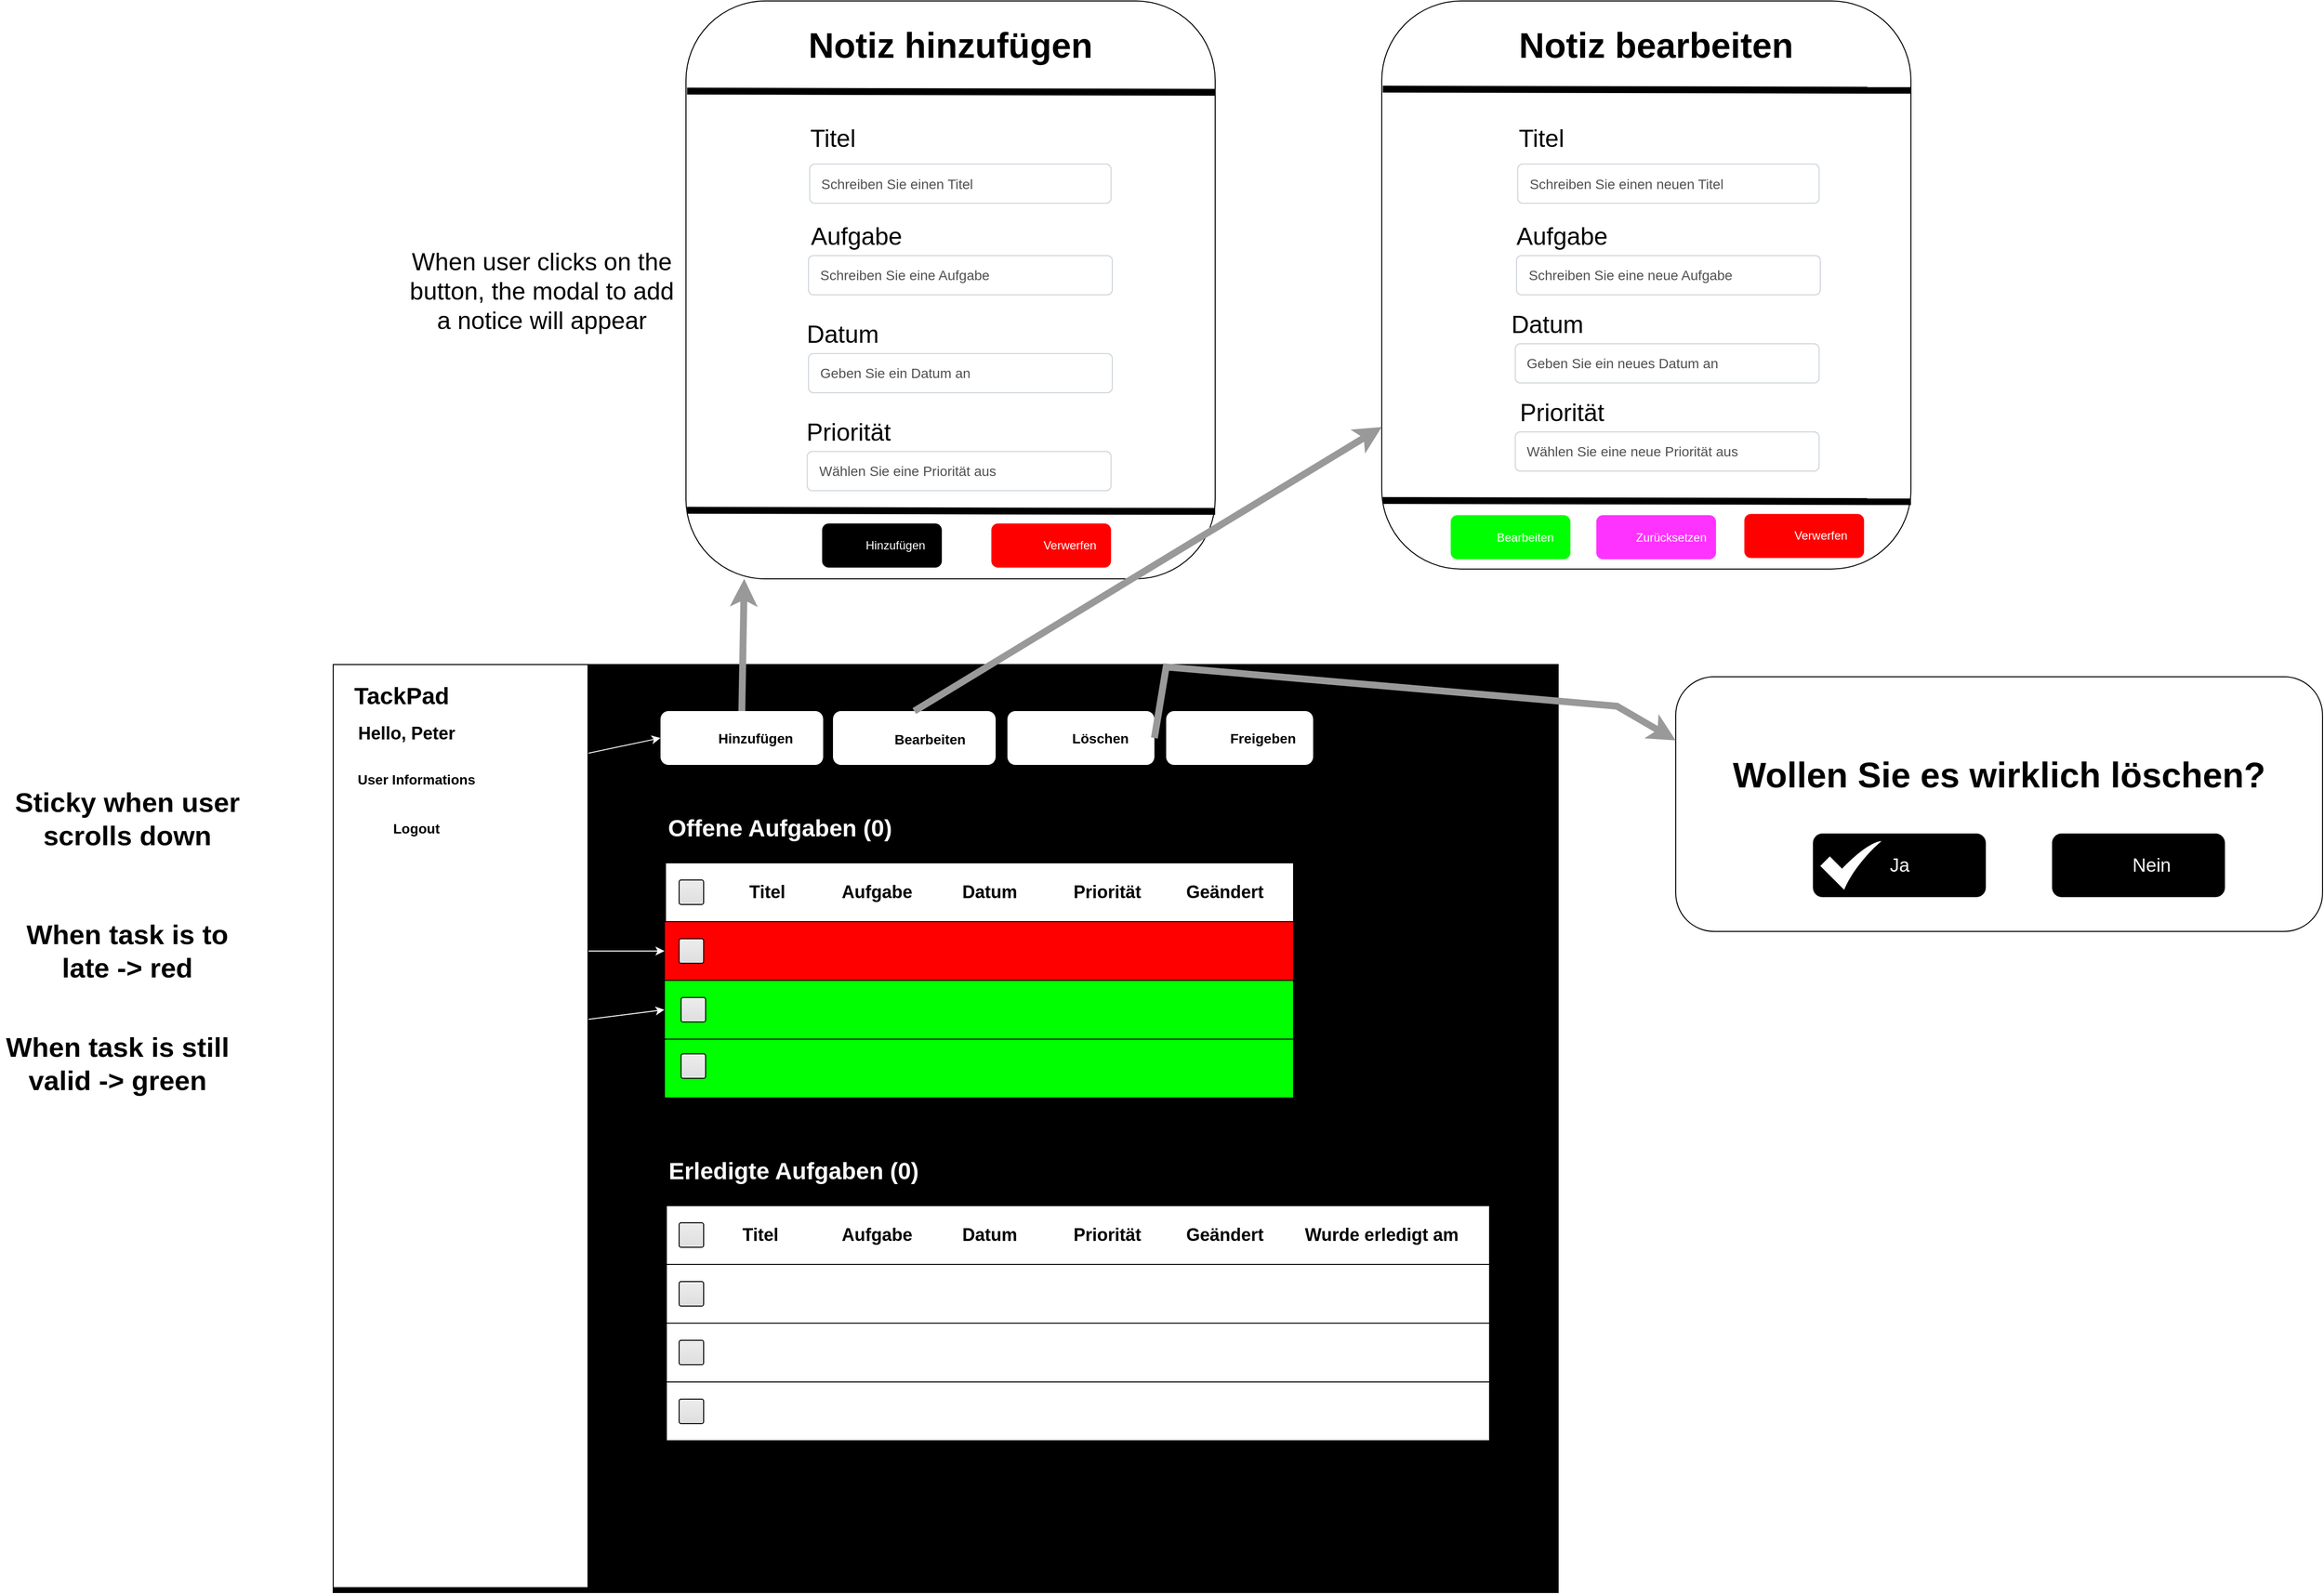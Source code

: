 <mxfile version="18.0.3" type="device"><diagram id="ZkyfkKnYPTTSoiyvhygS" name="Page-1"><mxGraphModel dx="2354" dy="1455" grid="1" gridSize="10" guides="1" tooltips="1" connect="1" arrows="1" fold="1" page="1" pageScale="1" pageWidth="1169" pageHeight="827" math="0" shadow="0"><root><mxCell id="0"/><mxCell id="1" parent="0"/><mxCell id="JCLSbibU0EcS6iKmHp3H-20" value="" style="rounded=0;whiteSpace=wrap;html=1;fillColor=#000000;" parent="1" vertex="1"><mxGeometry y="67.5" width="1250" height="947.5" as="geometry"/></mxCell><mxCell id="JCLSbibU0EcS6iKmHp3H-6" value="" style="rounded=0;whiteSpace=wrap;html=1;" parent="1" vertex="1"><mxGeometry x="339.1" y="270" width="640.9" height="60" as="geometry"/></mxCell><mxCell id="JCLSbibU0EcS6iKmHp3H-7" value="&lt;h1&gt;&lt;font color=&quot;#ffffff&quot;&gt;Offene Aufgaben (0)&lt;/font&gt;&lt;/h1&gt;" style="text;html=1;strokeColor=none;fillColor=none;align=center;verticalAlign=middle;whiteSpace=wrap;rounded=0;" parent="1" vertex="1"><mxGeometry x="338" y="220" width="236" height="30" as="geometry"/></mxCell><mxCell id="JCLSbibU0EcS6iKmHp3H-8" value="" style="rounded=0;whiteSpace=wrap;html=1;fillColor=#FF0000;" parent="1" vertex="1"><mxGeometry x="338" y="330" width="642" height="60" as="geometry"/></mxCell><mxCell id="JCLSbibU0EcS6iKmHp3H-9" value="" style="rounded=0;whiteSpace=wrap;html=1;fillColor=#00FF00;" parent="1" vertex="1"><mxGeometry x="338" y="390" width="642" height="60" as="geometry"/></mxCell><mxCell id="JCLSbibU0EcS6iKmHp3H-10" value="" style="rounded=0;whiteSpace=wrap;html=1;fillColor=#00FF00;" parent="1" vertex="1"><mxGeometry x="338" y="450" width="642" height="60" as="geometry"/></mxCell><mxCell id="JCLSbibU0EcS6iKmHp3H-11" value="" style="rounded=0;whiteSpace=wrap;html=1;" parent="1" vertex="1"><mxGeometry x="340" y="620" width="840" height="60" as="geometry"/></mxCell><mxCell id="JCLSbibU0EcS6iKmHp3H-12" value="&lt;h1&gt;&lt;font color=&quot;#ffffff&quot;&gt;Erledigte Aufgaben (0)&lt;/font&gt;&lt;/h1&gt;" style="text;html=1;strokeColor=none;fillColor=none;align=center;verticalAlign=middle;whiteSpace=wrap;rounded=0;" parent="1" vertex="1"><mxGeometry x="340" y="570" width="260" height="30" as="geometry"/></mxCell><mxCell id="JCLSbibU0EcS6iKmHp3H-13" value="" style="rounded=0;whiteSpace=wrap;html=1;" parent="1" vertex="1"><mxGeometry x="340" y="740" width="840" height="60" as="geometry"/></mxCell><mxCell id="JCLSbibU0EcS6iKmHp3H-14" value="" style="rounded=0;whiteSpace=wrap;html=1;" parent="1" vertex="1"><mxGeometry x="340" y="680" width="840" height="60" as="geometry"/></mxCell><mxCell id="JCLSbibU0EcS6iKmHp3H-15" value="" style="rounded=0;whiteSpace=wrap;html=1;" parent="1" vertex="1"><mxGeometry x="340" y="800" width="840" height="60" as="geometry"/></mxCell><mxCell id="JCLSbibU0EcS6iKmHp3H-16" value="&lt;font style=&quot;font-size: 14.04px;&quot; color=&quot;#000000&quot;&gt;&lt;b&gt;&amp;nbsp; &amp;nbsp; &amp;nbsp; &amp;nbsp; &amp;nbsp; Löschen&lt;/b&gt;&lt;/font&gt;" style="rounded=1;fillColor=#FFFFFF;strokeColor=none;html=1;fontColor=#ffffff;align=center;verticalAlign=middle;fontStyle=0;fontSize=12;sketch=0;" parent="1" vertex="1"><mxGeometry x="688" y="115" width="150" height="55" as="geometry"/></mxCell><mxCell id="JCLSbibU0EcS6iKmHp3H-17" value="&lt;h2&gt;&lt;font style=&quot;font-size: 14.04px;&quot; color=&quot;#000000&quot;&gt;&amp;nbsp; &amp;nbsp; &amp;nbsp; &amp;nbsp; Bearbeiten&lt;/font&gt;&lt;/h2&gt;" style="rounded=1;fillColor=#FFFFFF;strokeColor=none;html=1;fontColor=#ffffff;align=center;verticalAlign=middle;fontStyle=0;fontSize=12;sketch=0;" parent="1" vertex="1"><mxGeometry x="510" y="115" width="166" height="55" as="geometry"/></mxCell><mxCell id="JCLSbibU0EcS6iKmHp3H-19" value="&lt;font color=&quot;#000000&quot; style=&quot;font-size: 14.04px;&quot;&gt;&lt;b&gt;&amp;nbsp; &amp;nbsp; &amp;nbsp; &amp;nbsp; &amp;nbsp; &amp;nbsp; Freigeben&lt;/b&gt;&lt;/font&gt;" style="rounded=1;fillColor=#FFFFFF;strokeColor=none;html=1;fontColor=#ffffff;align=center;verticalAlign=middle;fontStyle=0;fontSize=12;sketch=0;" parent="1" vertex="1"><mxGeometry x="850" y="115" width="150" height="55" as="geometry"/></mxCell><mxCell id="JCLSbibU0EcS6iKmHp3H-22" value="&lt;h2&gt;&lt;font color=&quot;#000000&quot;&gt;Titel&lt;/font&gt;&lt;/h2&gt;" style="text;html=1;strokeColor=none;fillColor=none;align=center;verticalAlign=middle;whiteSpace=wrap;rounded=0;fontColor=#FFFFFF;" parent="1" vertex="1"><mxGeometry x="420" y="285" width="46" height="30" as="geometry"/></mxCell><mxCell id="JCLSbibU0EcS6iKmHp3H-24" value="&lt;h2&gt;&lt;font color=&quot;#000000&quot;&gt;Aufgabe&lt;/font&gt;&lt;/h2&gt;" style="text;html=1;strokeColor=none;fillColor=none;align=center;verticalAlign=middle;whiteSpace=wrap;rounded=0;fontColor=#FFFFFF;" parent="1" vertex="1"><mxGeometry x="520" y="285" width="70" height="30" as="geometry"/></mxCell><mxCell id="JCLSbibU0EcS6iKmHp3H-25" value="&lt;h2&gt;&lt;font color=&quot;#000000&quot;&gt;Datum&lt;/font&gt;&lt;/h2&gt;" style="text;html=1;strokeColor=none;fillColor=none;align=center;verticalAlign=middle;whiteSpace=wrap;rounded=0;fontColor=#FFFFFF;" parent="1" vertex="1"><mxGeometry x="640" y="285" width="60" height="30" as="geometry"/></mxCell><mxCell id="JCLSbibU0EcS6iKmHp3H-26" value="&lt;h2&gt;&lt;font color=&quot;#000000&quot;&gt;Priorität&lt;/font&gt;&lt;/h2&gt;" style="text;html=1;strokeColor=none;fillColor=none;align=center;verticalAlign=middle;whiteSpace=wrap;rounded=0;fontColor=#FFFFFF;" parent="1" vertex="1"><mxGeometry x="760" y="285" width="60" height="30" as="geometry"/></mxCell><mxCell id="JCLSbibU0EcS6iKmHp3H-27" value="&lt;h2&gt;&lt;font color=&quot;#000000&quot;&gt;Geändert&lt;/font&gt;&lt;/h2&gt;" style="text;html=1;strokeColor=none;fillColor=none;align=center;verticalAlign=middle;whiteSpace=wrap;rounded=0;fontColor=#FFFFFF;" parent="1" vertex="1"><mxGeometry x="870" y="285" width="80" height="30" as="geometry"/></mxCell><mxCell id="JCLSbibU0EcS6iKmHp3H-30" value="&lt;h2&gt;&lt;font color=&quot;#000000&quot;&gt;Titel&lt;/font&gt;&lt;/h2&gt;" style="text;html=1;strokeColor=none;fillColor=none;align=center;verticalAlign=middle;whiteSpace=wrap;rounded=0;fontColor=#FFFFFF;" parent="1" vertex="1"><mxGeometry x="406.0" y="635" width="60" height="30" as="geometry"/></mxCell><mxCell id="JCLSbibU0EcS6iKmHp3H-31" value="&lt;h2&gt;&lt;font color=&quot;#000000&quot;&gt;Aufgabe&lt;/font&gt;&lt;/h2&gt;" style="text;html=1;strokeColor=none;fillColor=none;align=center;verticalAlign=middle;whiteSpace=wrap;rounded=0;fontColor=#FFFFFF;" parent="1" vertex="1"><mxGeometry x="520" y="635" width="70" height="30" as="geometry"/></mxCell><mxCell id="JCLSbibU0EcS6iKmHp3H-33" value="&lt;h2&gt;&lt;font color=&quot;#000000&quot;&gt;Datum&lt;/font&gt;&lt;/h2&gt;" style="text;html=1;strokeColor=none;fillColor=none;align=center;verticalAlign=middle;whiteSpace=wrap;rounded=0;fontColor=#FFFFFF;" parent="1" vertex="1"><mxGeometry x="640" y="635" width="60" height="30" as="geometry"/></mxCell><mxCell id="JCLSbibU0EcS6iKmHp3H-34" value="&lt;h2&gt;&lt;font color=&quot;#000000&quot;&gt;Priorität&lt;/font&gt;&lt;/h2&gt;" style="text;html=1;strokeColor=none;fillColor=none;align=center;verticalAlign=middle;whiteSpace=wrap;rounded=0;fontColor=#FFFFFF;" parent="1" vertex="1"><mxGeometry x="760" y="635" width="60" height="30" as="geometry"/></mxCell><mxCell id="JCLSbibU0EcS6iKmHp3H-35" value="&lt;h2&gt;&lt;font color=&quot;#000000&quot;&gt;Geändert&lt;/font&gt;&lt;/h2&gt;" style="text;html=1;strokeColor=none;fillColor=none;align=center;verticalAlign=middle;whiteSpace=wrap;rounded=0;fontColor=#FFFFFF;" parent="1" vertex="1"><mxGeometry x="870" y="635" width="80" height="30" as="geometry"/></mxCell><mxCell id="JCLSbibU0EcS6iKmHp3H-36" value="&lt;h2&gt;&lt;font color=&quot;#000000&quot;&gt;Wurde erledigt am&lt;/font&gt;&lt;/h2&gt;" style="text;html=1;strokeColor=none;fillColor=none;align=center;verticalAlign=middle;whiteSpace=wrap;rounded=0;fontColor=#FFFFFF;" parent="1" vertex="1"><mxGeometry x="990" y="635" width="160" height="30" as="geometry"/></mxCell><mxCell id="JCLSbibU0EcS6iKmHp3H-49" value="&lt;h3&gt;&lt;font color=&quot;#000000&quot;&gt;&amp;nbsp; &amp;nbsp; &amp;nbsp; &amp;nbsp;Hinzufügen&lt;/font&gt;&lt;/h3&gt;" style="rounded=1;fillColor=#FFFFFF;strokeColor=none;html=1;fontColor=#ffffff;align=center;verticalAlign=middle;fontStyle=0;fontSize=12;sketch=0;labelBackgroundColor=none;labelBorderColor=none;" parent="1" vertex="1"><mxGeometry x="334" y="115" width="166" height="55" as="geometry"/></mxCell><mxCell id="JCLSbibU0EcS6iKmHp3H-50" value="" style="shape=image;html=1;verticalAlign=top;verticalLabelPosition=bottom;labelBackgroundColor=#ffffff;imageAspect=0;aspect=fixed;image=https://cdn0.iconfinder.com/data/icons/google-material-design-3-0/48/ic_add_circle_outline_48px-128.png;labelBorderColor=none;fontColor=#000000;fillColor=#FFFFFF;" parent="1" vertex="1"><mxGeometry x="340" y="122.5" width="40" height="40" as="geometry"/></mxCell><mxCell id="JCLSbibU0EcS6iKmHp3H-51" value="" style="shape=image;html=1;verticalAlign=top;verticalLabelPosition=bottom;labelBackgroundColor=#ffffff;imageAspect=0;aspect=fixed;image=https://cdn1.iconfinder.com/data/icons/material-core/18/create-128.png;labelBorderColor=none;fontColor=#000000;fillColor=#FFFFFF;" parent="1" vertex="1"><mxGeometry x="520" y="126.25" width="32.5" height="32.5" as="geometry"/></mxCell><mxCell id="JCLSbibU0EcS6iKmHp3H-52" value="" style="shape=image;html=1;verticalAlign=top;verticalLabelPosition=bottom;labelBackgroundColor=#ffffff;imageAspect=0;aspect=fixed;image=https://cdn4.iconfinder.com/data/icons/ionicons/512/icon-trash-a-128.png;labelBorderColor=none;fontSize=14.04;fontColor=#000000;fillColor=#FFFFFF;" parent="1" vertex="1"><mxGeometry x="690" y="117.5" width="50" height="50" as="geometry"/></mxCell><mxCell id="JCLSbibU0EcS6iKmHp3H-53" value="" style="shape=image;html=1;verticalAlign=top;verticalLabelPosition=bottom;labelBackgroundColor=#ffffff;imageAspect=0;aspect=fixed;image=https://cdn1.iconfinder.com/data/icons/social-media-vol-3/24/_share-128.png;labelBorderColor=none;fontSize=14.04;fontColor=#000000;fillColor=#FFFFFF;" parent="1" vertex="1"><mxGeometry x="857.5" y="121.25" width="42.5" height="42.5" as="geometry"/></mxCell><mxCell id="JCLSbibU0EcS6iKmHp3H-54" value="&lt;h1&gt;Sticky when user scrolls down&lt;/h1&gt;" style="text;html=1;strokeColor=none;fillColor=none;align=center;verticalAlign=middle;whiteSpace=wrap;rounded=0;labelBackgroundColor=none;labelBorderColor=none;fontSize=14.04;fontColor=#000000;" parent="1" vertex="1"><mxGeometry x="-330" y="210" width="240" height="30" as="geometry"/></mxCell><mxCell id="JCLSbibU0EcS6iKmHp3H-55" value="" style="endArrow=classic;html=1;rounded=0;fontSize=14.04;fontColor=#000000;strokeColor=#FFFFFF;entryX=0;entryY=0.5;entryDx=0;entryDy=0;" parent="1" target="JCLSbibU0EcS6iKmHp3H-49" edge="1"><mxGeometry width="50" height="50" relative="1" as="geometry"><mxPoint x="-80" y="230" as="sourcePoint"/><mxPoint x="-70" y="330" as="targetPoint"/></mxGeometry></mxCell><mxCell id="JCLSbibU0EcS6iKmHp3H-56" value="&lt;h1&gt;When task is to late -&amp;gt; red&lt;/h1&gt;" style="text;html=1;strokeColor=none;fillColor=none;align=center;verticalAlign=middle;whiteSpace=wrap;rounded=0;labelBackgroundColor=none;labelBorderColor=none;fontSize=14.04;fontColor=#000000;" parent="1" vertex="1"><mxGeometry x="-330" y="345" width="240" height="30" as="geometry"/></mxCell><mxCell id="JCLSbibU0EcS6iKmHp3H-57" value="&lt;h1&gt;When task is still valid -&amp;gt; green&lt;/h1&gt;" style="text;html=1;strokeColor=none;fillColor=none;align=center;verticalAlign=middle;whiteSpace=wrap;rounded=0;labelBackgroundColor=none;labelBorderColor=none;fontSize=14.04;fontColor=#000000;" parent="1" vertex="1"><mxGeometry x="-340" y="460" width="240" height="30" as="geometry"/></mxCell><mxCell id="JCLSbibU0EcS6iKmHp3H-58" value="" style="endArrow=classic;html=1;rounded=0;fontSize=14.04;fontColor=#000000;strokeColor=#FFFFFF;entryX=0;entryY=0.5;entryDx=0;entryDy=0;exitX=1;exitY=0.5;exitDx=0;exitDy=0;" parent="1" source="JCLSbibU0EcS6iKmHp3H-56" target="JCLSbibU0EcS6iKmHp3H-8" edge="1"><mxGeometry width="50" height="50" relative="1" as="geometry"><mxPoint x="-80" y="230" as="sourcePoint"/><mxPoint x="334" y="142.5" as="targetPoint"/><Array as="points"/></mxGeometry></mxCell><mxCell id="JCLSbibU0EcS6iKmHp3H-59" value="" style="endArrow=classic;html=1;rounded=0;fontSize=14.04;fontColor=#000000;strokeColor=#FFFFFF;entryX=0;entryY=0.5;entryDx=0;entryDy=0;exitX=1;exitY=0.5;exitDx=0;exitDy=0;" parent="1" source="JCLSbibU0EcS6iKmHp3H-57" target="JCLSbibU0EcS6iKmHp3H-9" edge="1"><mxGeometry width="50" height="50" relative="1" as="geometry"><mxPoint x="-80" y="230" as="sourcePoint"/><mxPoint x="334" y="142.5" as="targetPoint"/><Array as="points"/></mxGeometry></mxCell><mxCell id="JCLSbibU0EcS6iKmHp3H-60" value="" style="rounded=1;whiteSpace=wrap;html=1;labelBackgroundColor=none;labelBorderColor=none;fontSize=14.04;fontColor=#000000;fillColor=#FFFFFF;" parent="1" vertex="1"><mxGeometry x="360" y="-610" width="540" height="590" as="geometry"/></mxCell><mxCell id="JCLSbibU0EcS6iKmHp3H-61" value="&lt;h1&gt;&lt;font style=&quot;font-size: 36px;&quot;&gt;Notiz hinzufügen&lt;/font&gt;&lt;/h1&gt;" style="text;html=1;strokeColor=none;fillColor=none;align=center;verticalAlign=middle;whiteSpace=wrap;rounded=0;labelBackgroundColor=none;labelBorderColor=none;fontSize=14.04;fontColor=#000000;" parent="1" vertex="1"><mxGeometry x="480" y="-580" width="300" height="30" as="geometry"/></mxCell><mxCell id="JCLSbibU0EcS6iKmHp3H-62" value="Schreiben Sie einen Titel" style="html=1;shadow=0;dashed=0;shape=mxgraph.bootstrap.rrect;rSize=5;strokeColor=#CED4DA;strokeWidth=1;fillColor=#FFFFFF;fontColor=#505050;whiteSpace=wrap;align=left;verticalAlign=middle;spacingLeft=10;fontSize=14;labelBackgroundColor=none;labelBorderColor=none;" parent="1" vertex="1"><mxGeometry x="486.25" y="-443.5" width="307.5" height="40" as="geometry"/></mxCell><mxCell id="JCLSbibU0EcS6iKmHp3H-63" value="Schreiben Sie eine Aufgabe" style="html=1;shadow=0;dashed=0;shape=mxgraph.bootstrap.rrect;rSize=5;strokeColor=#CED4DA;strokeWidth=1;fillColor=#FFFFFF;fontColor=#505050;whiteSpace=wrap;align=left;verticalAlign=middle;spacingLeft=10;fontSize=14;labelBackgroundColor=none;labelBorderColor=none;" parent="1" vertex="1"><mxGeometry x="485" y="-350" width="310" height="40" as="geometry"/></mxCell><mxCell id="JCLSbibU0EcS6iKmHp3H-64" value="Geben Sie ein Datum an" style="html=1;shadow=0;dashed=0;shape=mxgraph.bootstrap.rrect;rSize=5;strokeColor=#CED4DA;strokeWidth=1;fillColor=#FFFFFF;fontColor=#505050;whiteSpace=wrap;align=left;verticalAlign=middle;spacingLeft=10;fontSize=14;labelBackgroundColor=none;labelBorderColor=none;" parent="1" vertex="1"><mxGeometry x="485" y="-250" width="310" height="40" as="geometry"/></mxCell><mxCell id="JCLSbibU0EcS6iKmHp3H-65" value="Wählen Sie eine Priorität aus" style="html=1;shadow=0;dashed=0;shape=mxgraph.bootstrap.rrect;rSize=5;strokeColor=#CED4DA;strokeWidth=1;fillColor=#FFFFFF;fontColor=#505050;whiteSpace=wrap;align=left;verticalAlign=middle;spacingLeft=10;fontSize=14;labelBackgroundColor=none;labelBorderColor=none;" parent="1" vertex="1"><mxGeometry x="483.75" y="-150" width="310" height="40" as="geometry"/></mxCell><mxCell id="JCLSbibU0EcS6iKmHp3H-66" value="&lt;h3&gt;&lt;font style=&quot;font-size: 25px; font-weight: normal;&quot;&gt;Titel&lt;/font&gt;&lt;/h3&gt;" style="text;html=1;strokeColor=none;fillColor=none;align=center;verticalAlign=middle;whiteSpace=wrap;rounded=0;labelBackgroundColor=none;labelBorderColor=none;fontSize=36;fontColor=#000000;" parent="1" vertex="1"><mxGeometry x="480" y="-490" width="60" height="30" as="geometry"/></mxCell><mxCell id="JCLSbibU0EcS6iKmHp3H-68" value="&lt;h3&gt;&lt;font style=&quot;font-size: 25px; font-weight: normal;&quot;&gt;Aufgabe&lt;/font&gt;&lt;/h3&gt;" style="text;html=1;strokeColor=none;fillColor=none;align=center;verticalAlign=middle;whiteSpace=wrap;rounded=0;labelBackgroundColor=none;labelBorderColor=none;fontSize=36;fontColor=#000000;" parent="1" vertex="1"><mxGeometry x="504" y="-390" width="60" height="30" as="geometry"/></mxCell><mxCell id="JCLSbibU0EcS6iKmHp3H-69" value="&lt;h3&gt;&lt;font style=&quot;font-size: 25px; font-weight: normal;&quot;&gt;Datum&lt;/font&gt;&lt;/h3&gt;" style="text;html=1;strokeColor=none;fillColor=none;align=center;verticalAlign=middle;whiteSpace=wrap;rounded=0;labelBackgroundColor=none;labelBorderColor=none;fontSize=36;fontColor=#000000;" parent="1" vertex="1"><mxGeometry x="490" y="-290" width="60" height="30" as="geometry"/></mxCell><mxCell id="JCLSbibU0EcS6iKmHp3H-70" value="&lt;h3&gt;&lt;font style=&quot;font-size: 25px; font-weight: normal;&quot;&gt;Priorität&lt;/font&gt;&lt;/h3&gt;" style="text;html=1;strokeColor=none;fillColor=none;align=center;verticalAlign=middle;whiteSpace=wrap;rounded=0;labelBackgroundColor=none;labelBorderColor=none;fontSize=36;fontColor=#000000;" parent="1" vertex="1"><mxGeometry x="495.5" y="-190" width="60" height="30" as="geometry"/></mxCell><mxCell id="JCLSbibU0EcS6iKmHp3H-71" value="" style="endArrow=classic;html=1;rounded=0;fontSize=25;fontColor=#000000;strokeColor=#999999;exitX=0.5;exitY=0;exitDx=0;exitDy=0;entryX=0.11;entryY=1;entryDx=0;entryDy=0;strokeWidth=7;entryPerimeter=0;" parent="1" source="JCLSbibU0EcS6iKmHp3H-49" target="JCLSbibU0EcS6iKmHp3H-60" edge="1"><mxGeometry width="50" height="50" relative="1" as="geometry"><mxPoint x="660" y="70" as="sourcePoint"/><mxPoint x="710" y="20" as="targetPoint"/></mxGeometry></mxCell><mxCell id="JCLSbibU0EcS6iKmHp3H-73" value="When user clicks on the button, the modal to add a notice will appear" style="text;html=1;strokeColor=none;fillColor=none;align=center;verticalAlign=middle;whiteSpace=wrap;rounded=0;labelBackgroundColor=none;labelBorderColor=none;fontSize=25;fontColor=#000000;" parent="1" vertex="1"><mxGeometry x="73" y="-330" width="280" height="30" as="geometry"/></mxCell><mxCell id="JCLSbibU0EcS6iKmHp3H-74" value="" style="rounded=1;whiteSpace=wrap;html=1;labelBackgroundColor=none;labelBorderColor=none;fontSize=14.04;fontColor=#000000;fillColor=#FFFFFF;" parent="1" vertex="1"><mxGeometry x="1070" y="-610" width="540" height="580" as="geometry"/></mxCell><mxCell id="JCLSbibU0EcS6iKmHp3H-75" value="&lt;h1&gt;&lt;font style=&quot;font-size: 36px;&quot;&gt;Notiz bearbeiten&lt;/font&gt;&lt;/h1&gt;" style="text;html=1;strokeColor=none;fillColor=none;align=center;verticalAlign=middle;whiteSpace=wrap;rounded=0;labelBackgroundColor=none;labelBorderColor=none;fontSize=14.04;fontColor=#000000;" parent="1" vertex="1"><mxGeometry x="1200" y="-575" width="300" height="20" as="geometry"/></mxCell><mxCell id="JCLSbibU0EcS6iKmHp3H-76" value="Schreiben Sie einen neuen Titel" style="html=1;shadow=0;dashed=0;shape=mxgraph.bootstrap.rrect;rSize=5;strokeColor=#CED4DA;strokeWidth=1;fillColor=#FFFFFF;fontColor=#505050;whiteSpace=wrap;align=left;verticalAlign=middle;spacingLeft=10;fontSize=14;labelBackgroundColor=none;labelBorderColor=none;" parent="1" vertex="1"><mxGeometry x="1208.75" y="-443.5" width="307.5" height="40" as="geometry"/></mxCell><mxCell id="JCLSbibU0EcS6iKmHp3H-77" value="Schreiben Sie eine neue Aufgabe" style="html=1;shadow=0;dashed=0;shape=mxgraph.bootstrap.rrect;rSize=5;strokeColor=#CED4DA;strokeWidth=1;fillColor=#FFFFFF;fontColor=#505050;whiteSpace=wrap;align=left;verticalAlign=middle;spacingLeft=10;fontSize=14;labelBackgroundColor=none;labelBorderColor=none;" parent="1" vertex="1"><mxGeometry x="1207.5" y="-350" width="310" height="40" as="geometry"/></mxCell><mxCell id="JCLSbibU0EcS6iKmHp3H-78" value="Geben Sie ein neues Datum an" style="html=1;shadow=0;dashed=0;shape=mxgraph.bootstrap.rrect;rSize=5;strokeColor=#CED4DA;strokeWidth=1;fillColor=#FFFFFF;fontColor=#505050;whiteSpace=wrap;align=left;verticalAlign=middle;spacingLeft=10;fontSize=14;labelBackgroundColor=none;labelBorderColor=none;" parent="1" vertex="1"><mxGeometry x="1206.25" y="-260" width="310" height="40" as="geometry"/></mxCell><mxCell id="JCLSbibU0EcS6iKmHp3H-79" value="Wählen Sie eine neue Priorität aus" style="html=1;shadow=0;dashed=0;shape=mxgraph.bootstrap.rrect;rSize=5;strokeColor=#CED4DA;strokeWidth=1;fillColor=#FFFFFF;fontColor=#505050;whiteSpace=wrap;align=left;verticalAlign=middle;spacingLeft=10;fontSize=14;labelBackgroundColor=none;labelBorderColor=none;" parent="1" vertex="1"><mxGeometry x="1206.25" y="-170" width="310" height="40" as="geometry"/></mxCell><mxCell id="JCLSbibU0EcS6iKmHp3H-80" value="&lt;h3&gt;&lt;font style=&quot;font-size: 25px; font-weight: normal;&quot;&gt;Titel&lt;/font&gt;&lt;/h3&gt;" style="text;html=1;strokeColor=none;fillColor=none;align=center;verticalAlign=middle;whiteSpace=wrap;rounded=0;labelBackgroundColor=none;labelBorderColor=none;fontSize=36;fontColor=#000000;" parent="1" vertex="1"><mxGeometry x="1202.5" y="-490" width="60" height="30" as="geometry"/></mxCell><mxCell id="JCLSbibU0EcS6iKmHp3H-81" value="&lt;h3&gt;&lt;font style=&quot;font-size: 25px; font-weight: normal;&quot;&gt;Aufgabe&lt;/font&gt;&lt;/h3&gt;" style="text;html=1;strokeColor=none;fillColor=none;align=center;verticalAlign=middle;whiteSpace=wrap;rounded=0;labelBackgroundColor=none;labelBorderColor=none;fontSize=36;fontColor=#000000;" parent="1" vertex="1"><mxGeometry x="1224" y="-390" width="60" height="30" as="geometry"/></mxCell><mxCell id="JCLSbibU0EcS6iKmHp3H-82" value="&lt;h3&gt;&lt;font style=&quot;font-size: 25px; font-weight: normal;&quot;&gt;Datum&lt;/font&gt;&lt;/h3&gt;" style="text;html=1;strokeColor=none;fillColor=none;align=center;verticalAlign=middle;whiteSpace=wrap;rounded=0;labelBackgroundColor=none;labelBorderColor=none;fontSize=36;fontColor=#000000;" parent="1" vertex="1"><mxGeometry x="1208.75" y="-300" width="60" height="30" as="geometry"/></mxCell><mxCell id="JCLSbibU0EcS6iKmHp3H-83" value="&lt;h3&gt;&lt;font style=&quot;font-size: 25px; font-weight: normal;&quot;&gt;Priorität&lt;/font&gt;&lt;/h3&gt;" style="text;html=1;strokeColor=none;fillColor=none;align=center;verticalAlign=middle;whiteSpace=wrap;rounded=0;labelBackgroundColor=none;labelBorderColor=none;fontSize=36;fontColor=#000000;" parent="1" vertex="1"><mxGeometry x="1224" y="-210" width="60" height="30" as="geometry"/></mxCell><mxCell id="JCLSbibU0EcS6iKmHp3H-84" value="&amp;nbsp; &amp;nbsp; &amp;nbsp; &amp;nbsp; Hinzufügen" style="rounded=1;fillColor=#000000;strokeColor=none;html=1;fontColor=#ffffff;align=center;verticalAlign=middle;fontStyle=0;fontSize=12;sketch=0;labelBackgroundColor=none;labelBorderColor=none;" parent="1" vertex="1"><mxGeometry x="498.93" y="-76.5" width="122.15" height="45" as="geometry"/></mxCell><mxCell id="JCLSbibU0EcS6iKmHp3H-85" value="&amp;nbsp; &amp;nbsp; &amp;nbsp; &amp;nbsp; &amp;nbsp; &amp;nbsp;Verwerfen" style="rounded=1;fillColor=#FF0000;strokeColor=none;html=1;fontColor=#ffffff;align=center;verticalAlign=middle;fontStyle=0;fontSize=12;sketch=0;labelBackgroundColor=none;labelBorderColor=none;" parent="1" vertex="1"><mxGeometry x="671.6" y="-76.5" width="122.15" height="45" as="geometry"/></mxCell><mxCell id="JCLSbibU0EcS6iKmHp3H-88" value="&amp;nbsp; &amp;nbsp; &amp;nbsp; &amp;nbsp; &amp;nbsp;Bearbeiten" style="rounded=1;fillColor=#00FF00;strokeColor=none;html=1;fontColor=#ffffff;align=center;verticalAlign=middle;fontStyle=0;fontSize=12;sketch=0;labelBackgroundColor=none;labelBorderColor=none;" parent="1" vertex="1"><mxGeometry x="1140.35" y="-85" width="122.15" height="45" as="geometry"/></mxCell><mxCell id="JCLSbibU0EcS6iKmHp3H-89" value="" style="endArrow=none;html=1;rounded=0;fontSize=25;fontColor=#000000;strokeColor=#000000;strokeWidth=7;exitX=0.002;exitY=0.156;exitDx=0;exitDy=0;exitPerimeter=0;entryX=1;entryY=0.158;entryDx=0;entryDy=0;entryPerimeter=0;" parent="1" source="JCLSbibU0EcS6iKmHp3H-60" target="JCLSbibU0EcS6iKmHp3H-60" edge="1"><mxGeometry width="50" height="50" relative="1" as="geometry"><mxPoint x="1040" y="-230" as="sourcePoint"/><mxPoint x="900" y="-518" as="targetPoint"/></mxGeometry></mxCell><mxCell id="JCLSbibU0EcS6iKmHp3H-90" value="" style="endArrow=none;html=1;rounded=0;fontSize=25;fontColor=#000000;strokeColor=#000000;strokeWidth=7;exitX=0.002;exitY=0.156;exitDx=0;exitDy=0;exitPerimeter=0;entryX=1;entryY=0.158;entryDx=0;entryDy=0;entryPerimeter=0;" parent="1" edge="1"><mxGeometry width="50" height="50" relative="1" as="geometry"><mxPoint x="361.08" y="-90.0" as="sourcePoint"/><mxPoint x="900" y="-88.82" as="targetPoint"/></mxGeometry></mxCell><mxCell id="JCLSbibU0EcS6iKmHp3H-91" value="" style="shape=image;html=1;verticalAlign=top;verticalLabelPosition=bottom;labelBackgroundColor=#ffffff;imageAspect=0;aspect=fixed;image=https://cdn1.iconfinder.com/data/icons/uiux-001-line/32/UI_UX_UIUX_Reject-128.png;labelBorderColor=none;fontSize=25;fontColor=#000000;fillColor=#FF0000;" parent="1" vertex="1"><mxGeometry x="671.6" y="-76.5" width="45" height="45" as="geometry"/></mxCell><mxCell id="JCLSbibU0EcS6iKmHp3H-93" value="" style="shape=image;html=1;verticalAlign=top;verticalLabelPosition=bottom;labelBackgroundColor=#ffffff;imageAspect=0;aspect=fixed;image=https://cdn4.iconfinder.com/data/icons/evil-icons-user-interface/64/plus-128.png;labelBorderColor=none;fontSize=25;fontColor=#000000;fillColor=#FF0000;" parent="1" vertex="1"><mxGeometry x="498.93" y="-74" width="40" height="40" as="geometry"/></mxCell><mxCell id="JCLSbibU0EcS6iKmHp3H-94" value="" style="endArrow=none;html=1;rounded=0;fontSize=25;fontColor=#000000;strokeColor=#000000;strokeWidth=7;exitX=0.002;exitY=0.156;exitDx=0;exitDy=0;exitPerimeter=0;entryX=1;entryY=0.158;entryDx=0;entryDy=0;entryPerimeter=0;" parent="1" edge="1"><mxGeometry width="50" height="50" relative="1" as="geometry"><mxPoint x="1071.08" y="-520" as="sourcePoint"/><mxPoint x="1610" y="-518.82" as="targetPoint"/></mxGeometry></mxCell><mxCell id="JCLSbibU0EcS6iKmHp3H-95" value="" style="endArrow=none;html=1;rounded=0;fontSize=25;fontColor=#000000;strokeColor=#000000;strokeWidth=7;exitX=0.002;exitY=0.156;exitDx=0;exitDy=0;exitPerimeter=0;entryX=1;entryY=0.158;entryDx=0;entryDy=0;entryPerimeter=0;" parent="1" edge="1"><mxGeometry width="50" height="50" relative="1" as="geometry"><mxPoint x="1071.08" y="-100.0" as="sourcePoint"/><mxPoint x="1610" y="-98.82" as="targetPoint"/></mxGeometry></mxCell><mxCell id="JCLSbibU0EcS6iKmHp3H-96" value="" style="shape=image;html=1;verticalAlign=top;verticalLabelPosition=bottom;labelBackgroundColor=#ffffff;imageAspect=0;aspect=fixed;image=https://cdn1.iconfinder.com/data/icons/material-core/18/create-128.png;labelBorderColor=none;fontColor=#000000;fillColor=#FFFFFF;" parent="1" vertex="1"><mxGeometry x="1150" y="-78.75" width="32.5" height="32.5" as="geometry"/></mxCell><mxCell id="JCLSbibU0EcS6iKmHp3H-97" value="&amp;nbsp; &amp;nbsp; &amp;nbsp; &amp;nbsp; &amp;nbsp;Zurücksetzen" style="rounded=1;fillColor=#FF33FF;strokeColor=none;html=1;fontColor=#ffffff;align=center;verticalAlign=middle;fontStyle=0;fontSize=12;sketch=0;labelBackgroundColor=none;labelBorderColor=none;" parent="1" vertex="1"><mxGeometry x="1288.93" y="-85" width="122.15" height="45" as="geometry"/></mxCell><mxCell id="JCLSbibU0EcS6iKmHp3H-98" value="&amp;nbsp; &amp;nbsp; &amp;nbsp; &amp;nbsp; &amp;nbsp; Verwerfen" style="rounded=1;fillColor=#FF0000;strokeColor=none;html=1;fontColor=#ffffff;align=center;verticalAlign=middle;fontStyle=0;fontSize=12;sketch=0;labelBackgroundColor=none;labelBorderColor=none;" parent="1" vertex="1"><mxGeometry x="1440" y="-86.25" width="122.15" height="45" as="geometry"/></mxCell><mxCell id="JCLSbibU0EcS6iKmHp3H-99" value="" style="shape=image;html=1;verticalAlign=top;verticalLabelPosition=bottom;labelBackgroundColor=#ffffff;imageAspect=0;aspect=fixed;image=https://cdn3.iconfinder.com/data/icons/arrows-set-12/512/reset-128.png;labelBorderColor=none;fontSize=25;fontColor=#000000;fillColor=#00FF00;" parent="1" vertex="1"><mxGeometry x="1297" y="-78.75" width="30" height="30" as="geometry"/></mxCell><mxCell id="JCLSbibU0EcS6iKmHp3H-101" value="" style="shape=image;html=1;verticalAlign=top;verticalLabelPosition=bottom;labelBackgroundColor=#ffffff;imageAspect=0;aspect=fixed;image=https://cdn1.iconfinder.com/data/icons/uiux-001-line/32/UI_UX_UIUX_Reject-128.png;labelBorderColor=none;fontSize=25;fontColor=#000000;fillColor=#00FF00;" parent="1" vertex="1"><mxGeometry x="1440" y="-83.87" width="42.75" height="42.75" as="geometry"/></mxCell><mxCell id="JCLSbibU0EcS6iKmHp3H-102" value="" style="endArrow=classic;html=1;rounded=0;fontSize=25;fontColor=#000000;strokeColor=#999999;exitX=0.5;exitY=0;exitDx=0;exitDy=0;entryX=0;entryY=0.75;entryDx=0;entryDy=0;strokeWidth=7;" parent="1" source="JCLSbibU0EcS6iKmHp3H-17" target="JCLSbibU0EcS6iKmHp3H-74" edge="1"><mxGeometry width="50" height="50" relative="1" as="geometry"><mxPoint x="427" y="125" as="sourcePoint"/><mxPoint x="429.4" y="-10.0" as="targetPoint"/></mxGeometry></mxCell><mxCell id="JCLSbibU0EcS6iKmHp3H-103" value="" style="rounded=1;whiteSpace=wrap;html=1;labelBackgroundColor=none;labelBorderColor=none;fontSize=14.04;fontColor=#000000;fillColor=#FFFFFF;" parent="1" vertex="1"><mxGeometry x="1370" y="80" width="660" height="260" as="geometry"/></mxCell><mxCell id="JCLSbibU0EcS6iKmHp3H-105" value="&lt;h1&gt;&lt;font style=&quot;font-size: 36px;&quot;&gt;Wollen Sie es wirklich löschen?&lt;/font&gt;&lt;/h1&gt;" style="text;html=1;strokeColor=none;fillColor=none;align=center;verticalAlign=middle;whiteSpace=wrap;rounded=0;labelBackgroundColor=none;labelBorderColor=none;fontSize=14.04;fontColor=#000000;" parent="1" vertex="1"><mxGeometry x="1425" y="170" width="550" height="20" as="geometry"/></mxCell><mxCell id="JCLSbibU0EcS6iKmHp3H-106" value="&lt;font style=&quot;font-size: 19px;&quot;&gt;Ja&lt;/font&gt;" style="rounded=1;fillColor=#000000;strokeColor=none;html=1;fontColor=#ffffff;align=center;verticalAlign=middle;fontStyle=0;fontSize=12;sketch=0;labelBackgroundColor=none;labelBorderColor=none;" parent="1" vertex="1"><mxGeometry x="1510" y="240" width="176.43" height="65" as="geometry"/></mxCell><mxCell id="JCLSbibU0EcS6iKmHp3H-108" value="" style="sketch=0;html=1;aspect=fixed;strokeColor=none;shadow=0;align=center;verticalAlign=top;fillColor=#FFFFFF;shape=mxgraph.gcp2.check;labelBackgroundColor=none;labelBorderColor=none;fontSize=25;fontColor=#000000;" parent="1" vertex="1"><mxGeometry x="1517.5" y="247.5" width="62.5" height="50" as="geometry"/></mxCell><mxCell id="JCLSbibU0EcS6iKmHp3H-111" value="&lt;font style=&quot;font-size: 19px;&quot;&gt;&amp;nbsp; &amp;nbsp; &amp;nbsp;Nein&lt;/font&gt;" style="rounded=1;fillColor=#000000;strokeColor=none;html=1;fontColor=#ffffff;align=center;verticalAlign=middle;fontStyle=0;fontSize=12;sketch=0;labelBackgroundColor=none;labelBorderColor=none;" parent="1" vertex="1"><mxGeometry x="1754" y="240" width="176.43" height="65" as="geometry"/></mxCell><mxCell id="JCLSbibU0EcS6iKmHp3H-110" value="" style="shape=image;html=1;verticalAlign=top;verticalLabelPosition=bottom;labelBackgroundColor=#ffffff;imageAspect=0;aspect=fixed;image=https://cdn4.iconfinder.com/data/icons/evil-icons-user-interface/64/close2-128.png;labelBorderColor=none;fontSize=19;fontColor=#000000;fillColor=#FFFFFF;" parent="1" vertex="1"><mxGeometry x="1754" y="241.25" width="63.75" height="63.75" as="geometry"/></mxCell><mxCell id="JCLSbibU0EcS6iKmHp3H-112" value="" style="endArrow=classic;html=1;rounded=0;fontSize=25;fontColor=#000000;strokeColor=#999999;exitX=1;exitY=0.5;exitDx=0;exitDy=0;entryX=0;entryY=0.25;entryDx=0;entryDy=0;strokeWidth=7;" parent="1" source="JCLSbibU0EcS6iKmHp3H-16" target="JCLSbibU0EcS6iKmHp3H-103" edge="1"><mxGeometry width="50" height="50" relative="1" as="geometry"><mxPoint x="603" y="125" as="sourcePoint"/><mxPoint x="1080" y="-165.0" as="targetPoint"/><Array as="points"><mxPoint x="850" y="70"/><mxPoint x="1310" y="110"/></Array></mxGeometry></mxCell><mxCell id="07Esqhnw0EY14l-u6Z_--1" value="" style="html=1;shadow=0;dashed=0;shape=mxgraph.bootstrap.checkbox2;labelPosition=right;verticalLabelPosition=middle;align=left;verticalAlign=middle;gradientColor=#DEDEDE;fillColor=#EDEDED;checked=0;spacing=5;checkedFill=#0085FC;checkedStroke=#ffffff;sketch=0;" vertex="1" parent="1"><mxGeometry x="353" y="287.5" width="25" height="25" as="geometry"/></mxCell><mxCell id="07Esqhnw0EY14l-u6Z_--2" value="" style="html=1;shadow=0;dashed=0;shape=mxgraph.bootstrap.checkbox2;labelPosition=right;verticalLabelPosition=middle;align=left;verticalAlign=middle;gradientColor=#DEDEDE;fillColor=#EDEDED;checked=0;spacing=5;checkedFill=#0085FC;checkedStroke=#ffffff;sketch=0;" vertex="1" parent="1"><mxGeometry x="353" y="347.5" width="25" height="25" as="geometry"/></mxCell><mxCell id="07Esqhnw0EY14l-u6Z_--3" value="" style="html=1;shadow=0;dashed=0;shape=mxgraph.bootstrap.checkbox2;labelPosition=right;verticalLabelPosition=middle;align=left;verticalAlign=middle;gradientColor=#DEDEDE;fillColor=#EDEDED;checked=0;spacing=5;checkedFill=#0085FC;checkedStroke=#ffffff;sketch=0;" vertex="1" parent="1"><mxGeometry x="355" y="407.5" width="25" height="25" as="geometry"/></mxCell><mxCell id="07Esqhnw0EY14l-u6Z_--4" value="" style="html=1;shadow=0;dashed=0;shape=mxgraph.bootstrap.checkbox2;labelPosition=right;verticalLabelPosition=middle;align=left;verticalAlign=middle;gradientColor=#DEDEDE;fillColor=#EDEDED;checked=0;spacing=5;checkedFill=#0085FC;checkedStroke=#ffffff;sketch=0;" vertex="1" parent="1"><mxGeometry x="355" y="465" width="25" height="25" as="geometry"/></mxCell><mxCell id="07Esqhnw0EY14l-u6Z_--5" value="" style="html=1;shadow=0;dashed=0;shape=mxgraph.bootstrap.checkbox2;labelPosition=right;verticalLabelPosition=middle;align=left;verticalAlign=middle;gradientColor=#DEDEDE;fillColor=#EDEDED;checked=0;spacing=5;checkedFill=#0085FC;checkedStroke=#ffffff;sketch=0;" vertex="1" parent="1"><mxGeometry x="353" y="637.5" width="25" height="25" as="geometry"/></mxCell><mxCell id="07Esqhnw0EY14l-u6Z_--6" value="" style="html=1;shadow=0;dashed=0;shape=mxgraph.bootstrap.checkbox2;labelPosition=right;verticalLabelPosition=middle;align=left;verticalAlign=middle;gradientColor=#DEDEDE;fillColor=#EDEDED;checked=0;spacing=5;checkedFill=#0085FC;checkedStroke=#ffffff;sketch=0;" vertex="1" parent="1"><mxGeometry x="353" y="697.5" width="25" height="25" as="geometry"/></mxCell><mxCell id="07Esqhnw0EY14l-u6Z_--7" value="" style="html=1;shadow=0;dashed=0;shape=mxgraph.bootstrap.checkbox2;labelPosition=right;verticalLabelPosition=middle;align=left;verticalAlign=middle;gradientColor=#DEDEDE;fillColor=#EDEDED;checked=0;spacing=5;checkedFill=#0085FC;checkedStroke=#ffffff;sketch=0;" vertex="1" parent="1"><mxGeometry x="353" y="757.5" width="25" height="25" as="geometry"/></mxCell><mxCell id="07Esqhnw0EY14l-u6Z_--8" value="" style="html=1;shadow=0;dashed=0;shape=mxgraph.bootstrap.checkbox2;labelPosition=right;verticalLabelPosition=middle;align=left;verticalAlign=middle;gradientColor=#DEDEDE;fillColor=#EDEDED;checked=0;spacing=5;checkedFill=#0085FC;checkedStroke=#ffffff;sketch=0;" vertex="1" parent="1"><mxGeometry x="353" y="817.5" width="25" height="25" as="geometry"/></mxCell><mxCell id="07Esqhnw0EY14l-u6Z_--9" value="" style="rounded=0;whiteSpace=wrap;html=1;fillColor=#FFFFFF;" vertex="1" parent="1"><mxGeometry y="67.5" width="260" height="942.5" as="geometry"/></mxCell><mxCell id="07Esqhnw0EY14l-u6Z_--10" value="&lt;h1&gt;TackPad&lt;/h1&gt;" style="text;html=1;strokeColor=none;fillColor=none;align=center;verticalAlign=middle;whiteSpace=wrap;rounded=0;" vertex="1" parent="1"><mxGeometry x="40" y="85" width="60" height="30" as="geometry"/></mxCell><mxCell id="07Esqhnw0EY14l-u6Z_--11" value="&lt;h2&gt;Hello, Peter&lt;/h2&gt;" style="text;html=1;strokeColor=none;fillColor=none;align=center;verticalAlign=middle;whiteSpace=wrap;rounded=0;" vertex="1" parent="1"><mxGeometry x="20" y="122.5" width="110" height="30" as="geometry"/></mxCell><mxCell id="07Esqhnw0EY14l-u6Z_--12" value="&lt;h3&gt;User Informations&lt;/h3&gt;" style="text;html=1;strokeColor=none;fillColor=none;align=center;verticalAlign=middle;whiteSpace=wrap;rounded=0;" vertex="1" parent="1"><mxGeometry x="20" y="170" width="130" height="30" as="geometry"/></mxCell><mxCell id="07Esqhnw0EY14l-u6Z_--13" value="&lt;h3&gt;Logout&lt;/h3&gt;" style="text;html=1;strokeColor=none;fillColor=none;align=center;verticalAlign=middle;whiteSpace=wrap;rounded=0;" vertex="1" parent="1"><mxGeometry x="20" y="220" width="130" height="30" as="geometry"/></mxCell></root></mxGraphModel></diagram></mxfile>